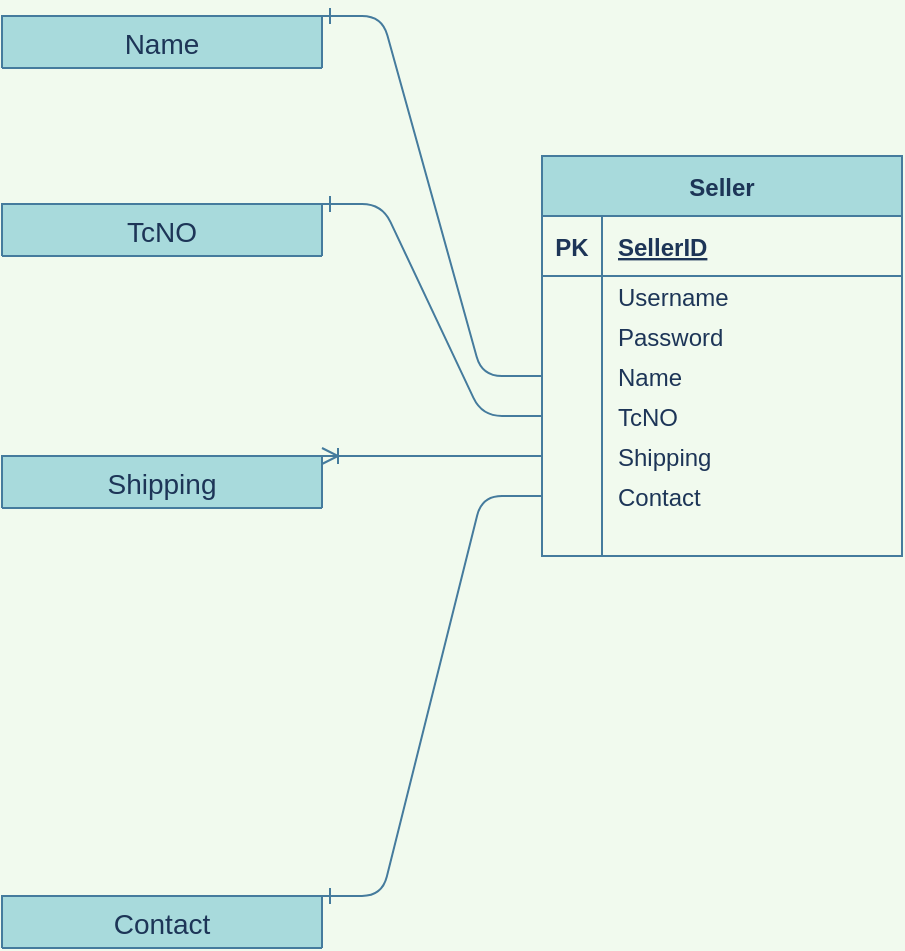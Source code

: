 <mxfile version="14.5.1" type="github">
  <diagram id="prtHgNgQTEPvFCAcTncT" name="Page-1">
    <mxGraphModel dx="1570" dy="399" grid="1" gridSize="10" guides="1" tooltips="1" connect="1" arrows="1" fold="1" page="1" pageScale="1" pageWidth="827" pageHeight="1169" background="#F1FAEE" math="0" shadow="0">
      <root>
        <mxCell id="0" />
        <mxCell id="1" parent="0" />
        <mxCell id="GUcHN5ARu1pP9IUez5kW-1" value="Seller" style="shape=table;startSize=30;container=1;collapsible=1;childLayout=tableLayout;fixedRows=1;rowLines=0;fontStyle=1;align=center;resizeLast=1;fillColor=#A8DADC;strokeColor=#457B9D;fontColor=#1D3557;" vertex="1" parent="1">
          <mxGeometry x="30" y="90" width="180" height="200" as="geometry">
            <mxRectangle x="30" y="90" width="60" height="30" as="alternateBounds" />
          </mxGeometry>
        </mxCell>
        <mxCell id="GUcHN5ARu1pP9IUez5kW-2" value="" style="shape=partialRectangle;collapsible=0;dropTarget=0;pointerEvents=0;fillColor=none;top=0;left=0;bottom=1;right=0;points=[[0,0.5],[1,0.5]];portConstraint=eastwest;strokeColor=#457B9D;fontColor=#1D3557;" vertex="1" parent="GUcHN5ARu1pP9IUez5kW-1">
          <mxGeometry y="30" width="180" height="30" as="geometry" />
        </mxCell>
        <mxCell id="GUcHN5ARu1pP9IUez5kW-3" value="PK" style="shape=partialRectangle;connectable=0;fillColor=none;top=0;left=0;bottom=0;right=0;fontStyle=1;overflow=hidden;strokeColor=#457B9D;fontColor=#1D3557;" vertex="1" parent="GUcHN5ARu1pP9IUez5kW-2">
          <mxGeometry width="30" height="30" as="geometry" />
        </mxCell>
        <mxCell id="GUcHN5ARu1pP9IUez5kW-4" value="SellerID" style="shape=partialRectangle;connectable=0;fillColor=none;top=0;left=0;bottom=0;right=0;align=left;spacingLeft=6;fontStyle=5;overflow=hidden;strokeColor=#457B9D;fontColor=#1D3557;" vertex="1" parent="GUcHN5ARu1pP9IUez5kW-2">
          <mxGeometry x="30" width="150" height="30" as="geometry" />
        </mxCell>
        <mxCell id="GUcHN5ARu1pP9IUez5kW-5" value="" style="shape=partialRectangle;collapsible=0;dropTarget=0;pointerEvents=0;fillColor=none;top=0;left=0;bottom=0;right=0;points=[[0,0.5],[1,0.5]];portConstraint=eastwest;strokeColor=#457B9D;fontColor=#1D3557;" vertex="1" parent="GUcHN5ARu1pP9IUez5kW-1">
          <mxGeometry y="60" width="180" height="20" as="geometry" />
        </mxCell>
        <mxCell id="GUcHN5ARu1pP9IUez5kW-6" value="" style="shape=partialRectangle;connectable=0;fillColor=none;top=0;left=0;bottom=0;right=0;editable=1;overflow=hidden;strokeColor=#457B9D;fontColor=#1D3557;" vertex="1" parent="GUcHN5ARu1pP9IUez5kW-5">
          <mxGeometry width="30" height="20" as="geometry" />
        </mxCell>
        <mxCell id="GUcHN5ARu1pP9IUez5kW-7" value="Username" style="shape=partialRectangle;connectable=0;fillColor=none;top=0;left=0;bottom=0;right=0;align=left;spacingLeft=6;overflow=hidden;strokeColor=#457B9D;fontColor=#1D3557;" vertex="1" parent="GUcHN5ARu1pP9IUez5kW-5">
          <mxGeometry x="30" width="150" height="20" as="geometry" />
        </mxCell>
        <mxCell id="GUcHN5ARu1pP9IUez5kW-8" value="" style="shape=partialRectangle;collapsible=0;dropTarget=0;pointerEvents=0;fillColor=none;top=0;left=0;bottom=0;right=0;points=[[0,0.5],[1,0.5]];portConstraint=eastwest;strokeColor=#457B9D;fontColor=#1D3557;" vertex="1" parent="GUcHN5ARu1pP9IUez5kW-1">
          <mxGeometry y="80" width="180" height="20" as="geometry" />
        </mxCell>
        <mxCell id="GUcHN5ARu1pP9IUez5kW-9" value="" style="shape=partialRectangle;connectable=0;fillColor=none;top=0;left=0;bottom=0;right=0;editable=1;overflow=hidden;strokeColor=#457B9D;fontColor=#1D3557;" vertex="1" parent="GUcHN5ARu1pP9IUez5kW-8">
          <mxGeometry width="30" height="20" as="geometry" />
        </mxCell>
        <mxCell id="GUcHN5ARu1pP9IUez5kW-10" value="Password" style="shape=partialRectangle;connectable=0;fillColor=none;top=0;left=0;bottom=0;right=0;align=left;spacingLeft=6;overflow=hidden;strokeColor=#457B9D;fontColor=#1D3557;" vertex="1" parent="GUcHN5ARu1pP9IUez5kW-8">
          <mxGeometry x="30" width="150" height="20" as="geometry" />
        </mxCell>
        <mxCell id="GUcHN5ARu1pP9IUez5kW-33" style="shape=partialRectangle;collapsible=0;dropTarget=0;pointerEvents=0;fillColor=none;top=0;left=0;bottom=0;right=0;points=[[0,0.5],[1,0.5]];portConstraint=eastwest;strokeColor=#457B9D;fontColor=#1D3557;" vertex="1" parent="GUcHN5ARu1pP9IUez5kW-1">
          <mxGeometry y="100" width="180" height="20" as="geometry" />
        </mxCell>
        <mxCell id="GUcHN5ARu1pP9IUez5kW-34" style="shape=partialRectangle;connectable=0;fillColor=none;top=0;left=0;bottom=0;right=0;editable=1;overflow=hidden;strokeColor=#457B9D;fontColor=#1D3557;" vertex="1" parent="GUcHN5ARu1pP9IUez5kW-33">
          <mxGeometry width="30" height="20" as="geometry" />
        </mxCell>
        <mxCell id="GUcHN5ARu1pP9IUez5kW-35" value="Name" style="shape=partialRectangle;connectable=0;fillColor=none;top=0;left=0;bottom=0;right=0;align=left;spacingLeft=6;overflow=hidden;strokeColor=#457B9D;fontColor=#1D3557;" vertex="1" parent="GUcHN5ARu1pP9IUez5kW-33">
          <mxGeometry x="30" width="150" height="20" as="geometry" />
        </mxCell>
        <mxCell id="GUcHN5ARu1pP9IUez5kW-39" style="shape=partialRectangle;collapsible=0;dropTarget=0;pointerEvents=0;fillColor=none;top=0;left=0;bottom=0;right=0;points=[[0,0.5],[1,0.5]];portConstraint=eastwest;strokeColor=#457B9D;fontColor=#1D3557;" vertex="1" parent="GUcHN5ARu1pP9IUez5kW-1">
          <mxGeometry y="120" width="180" height="20" as="geometry" />
        </mxCell>
        <mxCell id="GUcHN5ARu1pP9IUez5kW-40" style="shape=partialRectangle;connectable=0;fillColor=none;top=0;left=0;bottom=0;right=0;editable=1;overflow=hidden;strokeColor=#457B9D;fontColor=#1D3557;" vertex="1" parent="GUcHN5ARu1pP9IUez5kW-39">
          <mxGeometry width="30" height="20" as="geometry" />
        </mxCell>
        <mxCell id="GUcHN5ARu1pP9IUez5kW-41" value="TcNO" style="shape=partialRectangle;connectable=0;fillColor=none;top=0;left=0;bottom=0;right=0;align=left;spacingLeft=6;overflow=hidden;strokeColor=#457B9D;fontColor=#1D3557;" vertex="1" parent="GUcHN5ARu1pP9IUez5kW-39">
          <mxGeometry x="30" width="150" height="20" as="geometry" />
        </mxCell>
        <mxCell id="GUcHN5ARu1pP9IUez5kW-42" style="shape=partialRectangle;collapsible=0;dropTarget=0;pointerEvents=0;fillColor=none;top=0;left=0;bottom=0;right=0;points=[[0,0.5],[1,0.5]];portConstraint=eastwest;strokeColor=#457B9D;fontColor=#1D3557;" vertex="1" parent="GUcHN5ARu1pP9IUez5kW-1">
          <mxGeometry y="140" width="180" height="20" as="geometry" />
        </mxCell>
        <mxCell id="GUcHN5ARu1pP9IUez5kW-43" style="shape=partialRectangle;connectable=0;fillColor=none;top=0;left=0;bottom=0;right=0;editable=1;overflow=hidden;strokeColor=#457B9D;fontColor=#1D3557;" vertex="1" parent="GUcHN5ARu1pP9IUez5kW-42">
          <mxGeometry width="30" height="20" as="geometry" />
        </mxCell>
        <mxCell id="GUcHN5ARu1pP9IUez5kW-44" value="Shipping" style="shape=partialRectangle;connectable=0;fillColor=none;top=0;left=0;bottom=0;right=0;align=left;spacingLeft=6;overflow=hidden;strokeColor=#457B9D;fontColor=#1D3557;" vertex="1" parent="GUcHN5ARu1pP9IUez5kW-42">
          <mxGeometry x="30" width="150" height="20" as="geometry" />
        </mxCell>
        <mxCell id="GUcHN5ARu1pP9IUez5kW-45" style="shape=partialRectangle;collapsible=0;dropTarget=0;pointerEvents=0;fillColor=none;top=0;left=0;bottom=0;right=0;points=[[0,0.5],[1,0.5]];portConstraint=eastwest;strokeColor=#457B9D;fontColor=#1D3557;" vertex="1" parent="GUcHN5ARu1pP9IUez5kW-1">
          <mxGeometry y="160" width="180" height="20" as="geometry" />
        </mxCell>
        <mxCell id="GUcHN5ARu1pP9IUez5kW-46" style="shape=partialRectangle;connectable=0;fillColor=none;top=0;left=0;bottom=0;right=0;editable=1;overflow=hidden;strokeColor=#457B9D;fontColor=#1D3557;" vertex="1" parent="GUcHN5ARu1pP9IUez5kW-45">
          <mxGeometry width="30" height="20" as="geometry" />
        </mxCell>
        <mxCell id="GUcHN5ARu1pP9IUez5kW-47" value="Contact" style="shape=partialRectangle;connectable=0;fillColor=none;top=0;left=0;bottom=0;right=0;align=left;spacingLeft=6;overflow=hidden;strokeColor=#457B9D;fontColor=#1D3557;" vertex="1" parent="GUcHN5ARu1pP9IUez5kW-45">
          <mxGeometry x="30" width="150" height="20" as="geometry" />
        </mxCell>
        <mxCell id="GUcHN5ARu1pP9IUez5kW-48" style="shape=partialRectangle;collapsible=0;dropTarget=0;pointerEvents=0;fillColor=none;top=0;left=0;bottom=0;right=0;points=[[0,0.5],[1,0.5]];portConstraint=eastwest;strokeColor=#457B9D;fontColor=#1D3557;" vertex="1" parent="GUcHN5ARu1pP9IUez5kW-1">
          <mxGeometry y="180" width="180" height="20" as="geometry" />
        </mxCell>
        <mxCell id="GUcHN5ARu1pP9IUez5kW-49" style="shape=partialRectangle;connectable=0;fillColor=none;top=0;left=0;bottom=0;right=0;editable=1;overflow=hidden;strokeColor=#457B9D;fontColor=#1D3557;" vertex="1" parent="GUcHN5ARu1pP9IUez5kW-48">
          <mxGeometry width="30" height="20" as="geometry" />
        </mxCell>
        <mxCell id="GUcHN5ARu1pP9IUez5kW-50" style="shape=partialRectangle;connectable=0;fillColor=none;top=0;left=0;bottom=0;right=0;align=left;spacingLeft=6;overflow=hidden;strokeColor=#457B9D;fontColor=#1D3557;" vertex="1" parent="GUcHN5ARu1pP9IUez5kW-48">
          <mxGeometry x="30" width="150" height="20" as="geometry" />
        </mxCell>
        <mxCell id="GUcHN5ARu1pP9IUez5kW-76" value="TcNO" style="swimlane;fontStyle=0;childLayout=stackLayout;horizontal=1;startSize=26;horizontalStack=0;resizeParent=1;resizeParentMax=0;resizeLast=0;collapsible=1;marginBottom=0;align=center;fontSize=14;fillColor=#A8DADC;strokeColor=#457B9D;fontColor=#1D3557;" vertex="1" collapsed="1" parent="1">
          <mxGeometry x="-240" y="114" width="160" height="26" as="geometry">
            <mxRectangle x="-240" y="114" width="160" height="116" as="alternateBounds" />
          </mxGeometry>
        </mxCell>
        <mxCell id="GUcHN5ARu1pP9IUez5kW-77" value="TcNO" style="text;strokeColor=none;fillColor=none;spacingLeft=4;spacingRight=4;overflow=hidden;rotatable=0;points=[[0,0.5],[1,0.5]];portConstraint=eastwest;fontSize=12;fontColor=#1D3557;" vertex="1" parent="GUcHN5ARu1pP9IUez5kW-76">
          <mxGeometry y="26" width="160" height="30" as="geometry" />
        </mxCell>
        <mxCell id="GUcHN5ARu1pP9IUez5kW-78" value="TcValidate" style="text;strokeColor=none;fillColor=none;spacingLeft=4;spacingRight=4;overflow=hidden;rotatable=0;points=[[0,0.5],[1,0.5]];portConstraint=eastwest;fontSize=12;fontColor=#1D3557;" vertex="1" parent="GUcHN5ARu1pP9IUez5kW-76">
          <mxGeometry y="56" width="160" height="30" as="geometry" />
        </mxCell>
        <mxCell id="GUcHN5ARu1pP9IUez5kW-79" value="TcValidateDATE" style="text;strokeColor=none;fillColor=none;spacingLeft=4;spacingRight=4;overflow=hidden;rotatable=0;points=[[0,0.5],[1,0.5]];portConstraint=eastwest;fontSize=12;fontColor=#1D3557;" vertex="1" parent="GUcHN5ARu1pP9IUez5kW-76">
          <mxGeometry y="86" width="160" height="30" as="geometry" />
        </mxCell>
        <mxCell id="GUcHN5ARu1pP9IUez5kW-80" value="" style="edgeStyle=entityRelationEdgeStyle;fontSize=12;html=1;endArrow=ERone;endFill=1;exitX=0;exitY=0.5;exitDx=0;exitDy=0;entryX=1;entryY=0;entryDx=0;entryDy=0;labelBackgroundColor=#F1FAEE;strokeColor=#457B9D;fontColor=#1D3557;" edge="1" parent="1" source="GUcHN5ARu1pP9IUez5kW-39" target="GUcHN5ARu1pP9IUez5kW-76">
          <mxGeometry width="100" height="100" relative="1" as="geometry">
            <mxPoint x="90" y="310" as="sourcePoint" />
            <mxPoint x="190" y="210" as="targetPoint" />
          </mxGeometry>
        </mxCell>
        <mxCell id="GUcHN5ARu1pP9IUez5kW-81" value="Name" style="swimlane;fontStyle=0;childLayout=stackLayout;horizontal=1;startSize=26;horizontalStack=0;resizeParent=1;resizeParentMax=0;resizeLast=0;collapsible=1;marginBottom=0;align=center;fontSize=14;fillColor=#A8DADC;strokeColor=#457B9D;fontColor=#1D3557;" vertex="1" collapsed="1" parent="1">
          <mxGeometry x="-240" y="20" width="160" height="26" as="geometry">
            <mxRectangle x="-240" y="20" width="160" height="86" as="alternateBounds" />
          </mxGeometry>
        </mxCell>
        <mxCell id="GUcHN5ARu1pP9IUez5kW-82" value="First Name" style="text;strokeColor=none;fillColor=none;spacingLeft=4;spacingRight=4;overflow=hidden;rotatable=0;points=[[0,0.5],[1,0.5]];portConstraint=eastwest;fontSize=12;fontColor=#1D3557;" vertex="1" parent="GUcHN5ARu1pP9IUez5kW-81">
          <mxGeometry y="26" width="160" height="30" as="geometry" />
        </mxCell>
        <mxCell id="GUcHN5ARu1pP9IUez5kW-83" value="Last Name" style="text;strokeColor=none;fillColor=none;spacingLeft=4;spacingRight=4;overflow=hidden;rotatable=0;points=[[0,0.5],[1,0.5]];portConstraint=eastwest;fontSize=12;fontColor=#1D3557;" vertex="1" parent="GUcHN5ARu1pP9IUez5kW-81">
          <mxGeometry y="56" width="160" height="30" as="geometry" />
        </mxCell>
        <mxCell id="GUcHN5ARu1pP9IUez5kW-85" value="" style="edgeStyle=entityRelationEdgeStyle;fontSize=12;html=1;endArrow=ERone;endFill=1;exitX=0;exitY=0.5;exitDx=0;exitDy=0;entryX=1;entryY=0;entryDx=0;entryDy=0;labelBackgroundColor=#F1FAEE;strokeColor=#457B9D;fontColor=#1D3557;" edge="1" parent="1" source="GUcHN5ARu1pP9IUez5kW-33" target="GUcHN5ARu1pP9IUez5kW-81">
          <mxGeometry width="100" height="100" relative="1" as="geometry">
            <mxPoint x="40" y="230" as="sourcePoint" />
            <mxPoint x="-20" y="290" as="targetPoint" />
          </mxGeometry>
        </mxCell>
        <mxCell id="GUcHN5ARu1pP9IUez5kW-157" value="Shipping" style="swimlane;fontStyle=0;childLayout=stackLayout;horizontal=1;startSize=26;horizontalStack=0;resizeParent=1;resizeParentMax=0;resizeLast=0;collapsible=1;marginBottom=0;align=center;fontSize=14;glass=0;shadow=0;fillColor=#A8DADC;strokeColor=#457B9D;fontColor=#1D3557;" vertex="1" collapsed="1" parent="1">
          <mxGeometry x="-240" y="240" width="160" height="26" as="geometry">
            <mxRectangle x="-240" y="240" width="160" height="206" as="alternateBounds" />
          </mxGeometry>
        </mxCell>
        <mxCell id="GUcHN5ARu1pP9IUez5kW-158" value="Street" style="text;strokeColor=none;fillColor=none;spacingLeft=4;spacingRight=4;overflow=hidden;rotatable=0;points=[[0,0.5],[1,0.5]];portConstraint=eastwest;fontSize=12;fontColor=#1D3557;" vertex="1" parent="GUcHN5ARu1pP9IUez5kW-157">
          <mxGeometry y="26" width="160" height="30" as="geometry" />
        </mxCell>
        <mxCell id="GUcHN5ARu1pP9IUez5kW-388" value="Apt." style="text;strokeColor=none;fillColor=none;spacingLeft=4;spacingRight=4;overflow=hidden;rotatable=0;points=[[0,0.5],[1,0.5]];portConstraint=eastwest;fontSize=12;fontColor=#1D3557;" vertex="1" parent="GUcHN5ARu1pP9IUez5kW-157">
          <mxGeometry y="56" width="160" height="30" as="geometry" />
        </mxCell>
        <mxCell id="GUcHN5ARu1pP9IUez5kW-159" value="City" style="text;strokeColor=none;fillColor=none;spacingLeft=4;spacingRight=4;overflow=hidden;rotatable=0;points=[[0,0.5],[1,0.5]];portConstraint=eastwest;fontSize=12;fontColor=#1D3557;" vertex="1" parent="GUcHN5ARu1pP9IUez5kW-157">
          <mxGeometry y="86" width="160" height="30" as="geometry" />
        </mxCell>
        <mxCell id="GUcHN5ARu1pP9IUez5kW-160" value="Country" style="text;strokeColor=none;fillColor=none;spacingLeft=4;spacingRight=4;overflow=hidden;rotatable=0;points=[[0,0.5],[1,0.5]];portConstraint=eastwest;fontSize=12;fontColor=#1D3557;" vertex="1" parent="GUcHN5ARu1pP9IUez5kW-157">
          <mxGeometry y="116" width="160" height="30" as="geometry" />
        </mxCell>
        <mxCell id="GUcHN5ARu1pP9IUez5kW-389" value="Zipcode" style="text;strokeColor=none;fillColor=none;spacingLeft=4;spacingRight=4;overflow=hidden;rotatable=0;points=[[0,0.5],[1,0.5]];portConstraint=eastwest;fontSize=12;fontColor=#1D3557;" vertex="1" parent="GUcHN5ARu1pP9IUez5kW-157">
          <mxGeometry y="146" width="160" height="30" as="geometry" />
        </mxCell>
        <mxCell id="GUcHN5ARu1pP9IUez5kW-390" value="Address description" style="text;strokeColor=none;fillColor=none;spacingLeft=4;spacingRight=4;overflow=hidden;rotatable=0;points=[[0,0.5],[1,0.5]];portConstraint=eastwest;fontSize=12;fontColor=#1D3557;" vertex="1" parent="GUcHN5ARu1pP9IUez5kW-157">
          <mxGeometry y="176" width="160" height="30" as="geometry" />
        </mxCell>
        <mxCell id="GUcHN5ARu1pP9IUez5kW-161" value="" style="edgeStyle=entityRelationEdgeStyle;fontSize=12;html=1;endArrow=ERoneToMany;entryX=1;entryY=0;entryDx=0;entryDy=0;exitX=0;exitY=0.5;exitDx=0;exitDy=0;labelBackgroundColor=#F1FAEE;strokeColor=#457B9D;fontColor=#1D3557;" edge="1" parent="1" source="GUcHN5ARu1pP9IUez5kW-42" target="GUcHN5ARu1pP9IUez5kW-157">
          <mxGeometry width="100" height="100" relative="1" as="geometry">
            <mxPoint x="-70" y="330" as="sourcePoint" />
            <mxPoint x="30" y="230" as="targetPoint" />
          </mxGeometry>
        </mxCell>
        <mxCell id="GUcHN5ARu1pP9IUez5kW-392" value="Contact" style="swimlane;fontStyle=0;childLayout=stackLayout;horizontal=1;startSize=26;horizontalStack=0;resizeParent=1;resizeParentMax=0;resizeLast=0;collapsible=1;marginBottom=0;align=center;fontSize=14;glass=0;shadow=0;fillColor=#A8DADC;strokeColor=#457B9D;fontColor=#1D3557;" vertex="1" collapsed="1" parent="1">
          <mxGeometry x="-240" y="460" width="160" height="26" as="geometry">
            <mxRectangle x="-240" y="460" width="160" height="146" as="alternateBounds" />
          </mxGeometry>
        </mxCell>
        <mxCell id="GUcHN5ARu1pP9IUez5kW-394" value="Email" style="text;strokeColor=none;fillColor=none;spacingLeft=4;spacingRight=4;overflow=hidden;rotatable=0;points=[[0,0.5],[1,0.5]];portConstraint=eastwest;fontSize=12;fontColor=#1D3557;" vertex="1" parent="GUcHN5ARu1pP9IUez5kW-392">
          <mxGeometry y="26" width="160" height="30" as="geometry" />
        </mxCell>
        <mxCell id="GUcHN5ARu1pP9IUez5kW-396" value="Email-Validated" style="text;strokeColor=none;fillColor=none;spacingLeft=4;spacingRight=4;overflow=hidden;rotatable=0;points=[[0,0.5],[1,0.5]];portConstraint=eastwest;fontSize=12;fontColor=#1D3557;" vertex="1" parent="GUcHN5ARu1pP9IUez5kW-392">
          <mxGeometry y="56" width="160" height="30" as="geometry" />
        </mxCell>
        <mxCell id="GUcHN5ARu1pP9IUez5kW-397" value="PhoneNo" style="text;strokeColor=none;fillColor=none;spacingLeft=4;spacingRight=4;overflow=hidden;rotatable=0;points=[[0,0.5],[1,0.5]];portConstraint=eastwest;fontSize=12;fontColor=#1D3557;" vertex="1" parent="GUcHN5ARu1pP9IUez5kW-392">
          <mxGeometry y="86" width="160" height="30" as="geometry" />
        </mxCell>
        <mxCell id="GUcHN5ARu1pP9IUez5kW-398" value="PhoneNo-Validated" style="text;strokeColor=none;fillColor=none;spacingLeft=4;spacingRight=4;overflow=hidden;rotatable=0;points=[[0,0.5],[1,0.5]];portConstraint=eastwest;fontSize=12;fontColor=#1D3557;" vertex="1" parent="GUcHN5ARu1pP9IUez5kW-392">
          <mxGeometry y="116" width="160" height="30" as="geometry" />
        </mxCell>
        <mxCell id="GUcHN5ARu1pP9IUez5kW-399" value="" style="edgeStyle=entityRelationEdgeStyle;fontSize=12;html=1;endArrow=ERone;endFill=1;labelBackgroundColor=#F1FAEE;strokeColor=#457B9D;fontColor=#1D3557;exitX=0;exitY=0.5;exitDx=0;exitDy=0;entryX=1;entryY=0;entryDx=0;entryDy=0;" edge="1" parent="1" source="GUcHN5ARu1pP9IUez5kW-45" target="GUcHN5ARu1pP9IUez5kW-392">
          <mxGeometry width="100" height="100" relative="1" as="geometry">
            <mxPoint x="-10" y="270" as="sourcePoint" />
            <mxPoint y="460" as="targetPoint" />
          </mxGeometry>
        </mxCell>
      </root>
    </mxGraphModel>
  </diagram>
</mxfile>

